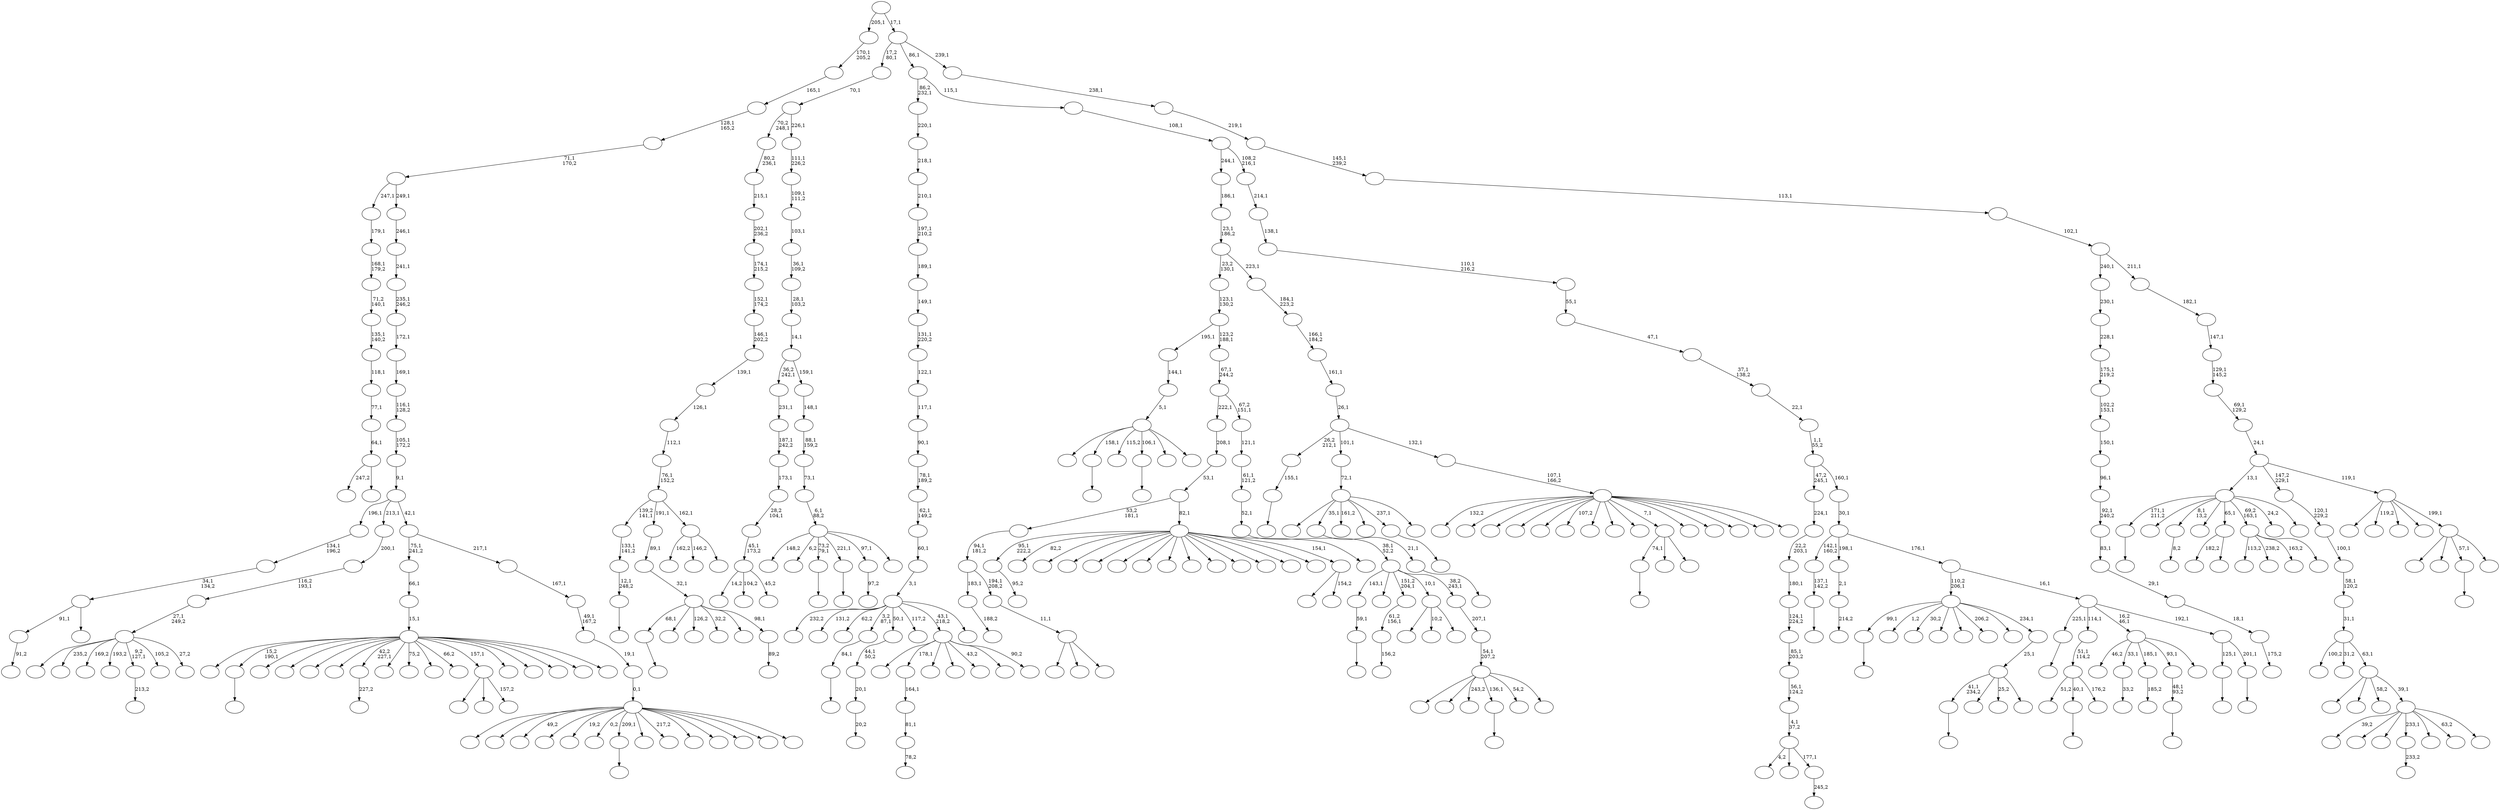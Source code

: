 digraph T {
	450 [label=""]
	449 [label=""]
	448 [label=""]
	447 [label=""]
	446 [label=""]
	445 [label=""]
	444 [label=""]
	443 [label=""]
	442 [label=""]
	441 [label=""]
	440 [label=""]
	439 [label=""]
	438 [label=""]
	437 [label=""]
	436 [label=""]
	435 [label=""]
	434 [label=""]
	433 [label=""]
	432 [label=""]
	431 [label=""]
	430 [label=""]
	429 [label=""]
	428 [label=""]
	427 [label=""]
	426 [label=""]
	425 [label=""]
	424 [label=""]
	423 [label=""]
	422 [label=""]
	421 [label=""]
	420 [label=""]
	419 [label=""]
	418 [label=""]
	417 [label=""]
	416 [label=""]
	415 [label=""]
	414 [label=""]
	413 [label=""]
	412 [label=""]
	411 [label=""]
	410 [label=""]
	409 [label=""]
	408 [label=""]
	407 [label=""]
	406 [label=""]
	405 [label=""]
	404 [label=""]
	403 [label=""]
	402 [label=""]
	401 [label=""]
	400 [label=""]
	399 [label=""]
	398 [label=""]
	397 [label=""]
	396 [label=""]
	395 [label=""]
	394 [label=""]
	393 [label=""]
	392 [label=""]
	391 [label=""]
	390 [label=""]
	389 [label=""]
	388 [label=""]
	387 [label=""]
	386 [label=""]
	385 [label=""]
	384 [label=""]
	383 [label=""]
	382 [label=""]
	381 [label=""]
	380 [label=""]
	379 [label=""]
	378 [label=""]
	377 [label=""]
	376 [label=""]
	375 [label=""]
	374 [label=""]
	373 [label=""]
	372 [label=""]
	371 [label=""]
	370 [label=""]
	369 [label=""]
	368 [label=""]
	367 [label=""]
	366 [label=""]
	365 [label=""]
	364 [label=""]
	363 [label=""]
	362 [label=""]
	361 [label=""]
	360 [label=""]
	359 [label=""]
	358 [label=""]
	357 [label=""]
	356 [label=""]
	355 [label=""]
	354 [label=""]
	353 [label=""]
	352 [label=""]
	351 [label=""]
	350 [label=""]
	349 [label=""]
	348 [label=""]
	347 [label=""]
	346 [label=""]
	345 [label=""]
	344 [label=""]
	343 [label=""]
	342 [label=""]
	341 [label=""]
	340 [label=""]
	339 [label=""]
	338 [label=""]
	337 [label=""]
	336 [label=""]
	335 [label=""]
	334 [label=""]
	333 [label=""]
	332 [label=""]
	331 [label=""]
	330 [label=""]
	329 [label=""]
	328 [label=""]
	327 [label=""]
	326 [label=""]
	325 [label=""]
	324 [label=""]
	323 [label=""]
	322 [label=""]
	321 [label=""]
	320 [label=""]
	319 [label=""]
	318 [label=""]
	317 [label=""]
	316 [label=""]
	315 [label=""]
	314 [label=""]
	313 [label=""]
	312 [label=""]
	311 [label=""]
	310 [label=""]
	309 [label=""]
	308 [label=""]
	307 [label=""]
	306 [label=""]
	305 [label=""]
	304 [label=""]
	303 [label=""]
	302 [label=""]
	301 [label=""]
	300 [label=""]
	299 [label=""]
	298 [label=""]
	297 [label=""]
	296 [label=""]
	295 [label=""]
	294 [label=""]
	293 [label=""]
	292 [label=""]
	291 [label=""]
	290 [label=""]
	289 [label=""]
	288 [label=""]
	287 [label=""]
	286 [label=""]
	285 [label=""]
	284 [label=""]
	283 [label=""]
	282 [label=""]
	281 [label=""]
	280 [label=""]
	279 [label=""]
	278 [label=""]
	277 [label=""]
	276 [label=""]
	275 [label=""]
	274 [label=""]
	273 [label=""]
	272 [label=""]
	271 [label=""]
	270 [label=""]
	269 [label=""]
	268 [label=""]
	267 [label=""]
	266 [label=""]
	265 [label=""]
	264 [label=""]
	263 [label=""]
	262 [label=""]
	261 [label=""]
	260 [label=""]
	259 [label=""]
	258 [label=""]
	257 [label=""]
	256 [label=""]
	255 [label=""]
	254 [label=""]
	253 [label=""]
	252 [label=""]
	251 [label=""]
	250 [label=""]
	249 [label=""]
	248 [label=""]
	247 [label=""]
	246 [label=""]
	245 [label=""]
	244 [label=""]
	243 [label=""]
	242 [label=""]
	241 [label=""]
	240 [label=""]
	239 [label=""]
	238 [label=""]
	237 [label=""]
	236 [label=""]
	235 [label=""]
	234 [label=""]
	233 [label=""]
	232 [label=""]
	231 [label=""]
	230 [label=""]
	229 [label=""]
	228 [label=""]
	227 [label=""]
	226 [label=""]
	225 [label=""]
	224 [label=""]
	223 [label=""]
	222 [label=""]
	221 [label=""]
	220 [label=""]
	219 [label=""]
	218 [label=""]
	217 [label=""]
	216 [label=""]
	215 [label=""]
	214 [label=""]
	213 [label=""]
	212 [label=""]
	211 [label=""]
	210 [label=""]
	209 [label=""]
	208 [label=""]
	207 [label=""]
	206 [label=""]
	205 [label=""]
	204 [label=""]
	203 [label=""]
	202 [label=""]
	201 [label=""]
	200 [label=""]
	199 [label=""]
	198 [label=""]
	197 [label=""]
	196 [label=""]
	195 [label=""]
	194 [label=""]
	193 [label=""]
	192 [label=""]
	191 [label=""]
	190 [label=""]
	189 [label=""]
	188 [label=""]
	187 [label=""]
	186 [label=""]
	185 [label=""]
	184 [label=""]
	183 [label=""]
	182 [label=""]
	181 [label=""]
	180 [label=""]
	179 [label=""]
	178 [label=""]
	177 [label=""]
	176 [label=""]
	175 [label=""]
	174 [label=""]
	173 [label=""]
	172 [label=""]
	171 [label=""]
	170 [label=""]
	169 [label=""]
	168 [label=""]
	167 [label=""]
	166 [label=""]
	165 [label=""]
	164 [label=""]
	163 [label=""]
	162 [label=""]
	161 [label=""]
	160 [label=""]
	159 [label=""]
	158 [label=""]
	157 [label=""]
	156 [label=""]
	155 [label=""]
	154 [label=""]
	153 [label=""]
	152 [label=""]
	151 [label=""]
	150 [label=""]
	149 [label=""]
	148 [label=""]
	147 [label=""]
	146 [label=""]
	145 [label=""]
	144 [label=""]
	143 [label=""]
	142 [label=""]
	141 [label=""]
	140 [label=""]
	139 [label=""]
	138 [label=""]
	137 [label=""]
	136 [label=""]
	135 [label=""]
	134 [label=""]
	133 [label=""]
	132 [label=""]
	131 [label=""]
	130 [label=""]
	129 [label=""]
	128 [label=""]
	127 [label=""]
	126 [label=""]
	125 [label=""]
	124 [label=""]
	123 [label=""]
	122 [label=""]
	121 [label=""]
	120 [label=""]
	119 [label=""]
	118 [label=""]
	117 [label=""]
	116 [label=""]
	115 [label=""]
	114 [label=""]
	113 [label=""]
	112 [label=""]
	111 [label=""]
	110 [label=""]
	109 [label=""]
	108 [label=""]
	107 [label=""]
	106 [label=""]
	105 [label=""]
	104 [label=""]
	103 [label=""]
	102 [label=""]
	101 [label=""]
	100 [label=""]
	99 [label=""]
	98 [label=""]
	97 [label=""]
	96 [label=""]
	95 [label=""]
	94 [label=""]
	93 [label=""]
	92 [label=""]
	91 [label=""]
	90 [label=""]
	89 [label=""]
	88 [label=""]
	87 [label=""]
	86 [label=""]
	85 [label=""]
	84 [label=""]
	83 [label=""]
	82 [label=""]
	81 [label=""]
	80 [label=""]
	79 [label=""]
	78 [label=""]
	77 [label=""]
	76 [label=""]
	75 [label=""]
	74 [label=""]
	73 [label=""]
	72 [label=""]
	71 [label=""]
	70 [label=""]
	69 [label=""]
	68 [label=""]
	67 [label=""]
	66 [label=""]
	65 [label=""]
	64 [label=""]
	63 [label=""]
	62 [label=""]
	61 [label=""]
	60 [label=""]
	59 [label=""]
	58 [label=""]
	57 [label=""]
	56 [label=""]
	55 [label=""]
	54 [label=""]
	53 [label=""]
	52 [label=""]
	51 [label=""]
	50 [label=""]
	49 [label=""]
	48 [label=""]
	47 [label=""]
	46 [label=""]
	45 [label=""]
	44 [label=""]
	43 [label=""]
	42 [label=""]
	41 [label=""]
	40 [label=""]
	39 [label=""]
	38 [label=""]
	37 [label=""]
	36 [label=""]
	35 [label=""]
	34 [label=""]
	33 [label=""]
	32 [label=""]
	31 [label=""]
	30 [label=""]
	29 [label=""]
	28 [label=""]
	27 [label=""]
	26 [label=""]
	25 [label=""]
	24 [label=""]
	23 [label=""]
	22 [label=""]
	21 [label=""]
	20 [label=""]
	19 [label=""]
	18 [label=""]
	17 [label=""]
	16 [label=""]
	15 [label=""]
	14 [label=""]
	13 [label=""]
	12 [label=""]
	11 [label=""]
	10 [label=""]
	9 [label=""]
	8 [label=""]
	7 [label=""]
	6 [label=""]
	5 [label=""]
	4 [label=""]
	3 [label=""]
	2 [label=""]
	1 [label=""]
	0 [label=""]
	444 -> 445 [label=""]
	440 -> 441 [label="33,2"]
	437 -> 438 [label=""]
	435 -> 436 [label=""]
	434 -> 435 [label="137,1\n142,2"]
	432 -> 433 [label=""]
	427 -> 428 [label="95,2"]
	423 -> 424 [label=""]
	416 -> 417 [label="91,2"]
	412 -> 413 [label=""]
	407 -> 408 [label="175,2"]
	406 -> 407 [label="18,1"]
	405 -> 406 [label="29,1"]
	404 -> 405 [label="83,1"]
	403 -> 404 [label="92,1\n240,2"]
	402 -> 403 [label="96,1"]
	401 -> 402 [label="150,1"]
	400 -> 401 [label="102,2\n153,1"]
	399 -> 400 [label="175,1\n219,2"]
	398 -> 399 [label="228,1"]
	397 -> 398 [label="230,1"]
	395 -> 396 [label=""]
	387 -> 388 [label=""]
	385 -> 386 [label=""]
	384 -> 385 [label="12,1\n248,2"]
	383 -> 384 [label="133,1\n141,2"]
	380 -> 381 [label=""]
	373 -> 374 [label=""]
	367 -> 368 [label="78,2"]
	366 -> 367 [label="81,1"]
	365 -> 366 [label="164,1"]
	363 -> 364 [label="97,2"]
	352 -> 353 [label=""]
	349 -> 350 [label=""]
	348 -> 349 [label="84,1"]
	341 -> 342 [label="188,2"]
	334 -> 335 [label=""]
	329 -> 330 [label=""]
	326 -> 327 [label=""]
	325 -> 326 [label="155,1"]
	322 -> 323 [label="20,2"]
	321 -> 322 [label="20,1"]
	320 -> 321 [label="44,1\n50,2"]
	318 -> 319 [label=""]
	314 -> 315 [label=""]
	313 -> 314 [label="21,1"]
	306 -> 307 [label="185,2"]
	299 -> 300 [label="213,2"]
	294 -> 420 [label=""]
	294 -> 412 [label="158,1"]
	294 -> 409 [label="115,2"]
	294 -> 395 [label="106,1"]
	294 -> 351 [label=""]
	294 -> 295 [label=""]
	293 -> 294 [label="5,1"]
	292 -> 293 [label="144,1"]
	290 -> 291 [label="8,2"]
	279 -> 280 [label="214,2"]
	278 -> 279 [label="2,1"]
	276 -> 277 [label=""]
	274 -> 275 [label="245,2"]
	273 -> 393 [label="4,2"]
	273 -> 301 [label=""]
	273 -> 274 [label="177,1"]
	272 -> 273 [label="4,1\n37,2"]
	271 -> 272 [label="56,1\n124,2"]
	270 -> 271 [label="85,1\n203,2"]
	269 -> 270 [label="124,1\n224,2"]
	268 -> 269 [label="180,1"]
	267 -> 268 [label="22,2\n203,1"]
	266 -> 267 [label="224,1"]
	264 -> 265 [label="89,2"]
	263 -> 387 [label="68,1"]
	263 -> 375 [label=""]
	263 -> 369 [label="126,2"]
	263 -> 362 [label="32,2"]
	263 -> 285 [label=""]
	263 -> 264 [label="98,1"]
	262 -> 263 [label="32,1"]
	261 -> 262 [label="89,1"]
	259 -> 260 [label="227,2"]
	256 -> 257 [label=""]
	255 -> 256 [label="59,1"]
	248 -> 373 [label="74,1"]
	248 -> 354 [label=""]
	248 -> 249 [label=""]
	245 -> 443 [label="182,2"]
	245 -> 246 [label=""]
	242 -> 416 [label="91,1"]
	242 -> 243 [label=""]
	241 -> 242 [label="34,1\n134,2"]
	240 -> 241 [label="134,1\n196,2"]
	237 -> 238 [label="233,2"]
	233 -> 410 [label="14,2"]
	233 -> 302 [label="104,2"]
	233 -> 234 [label="45,2"]
	232 -> 233 [label="45,1\n173,2"]
	231 -> 232 [label="28,2\n104,1"]
	230 -> 231 [label="173,1"]
	229 -> 230 [label="187,1\n242,2"]
	228 -> 229 [label="231,1"]
	224 -> 356 [label="162,2"]
	224 -> 287 [label="146,2"]
	224 -> 225 [label=""]
	223 -> 383 [label="139,2\n141,1"]
	223 -> 261 [label="191,1"]
	223 -> 224 [label="162,1"]
	222 -> 223 [label="76,1\n152,2"]
	221 -> 222 [label="112,1"]
	220 -> 221 [label="126,1"]
	219 -> 220 [label="139,1"]
	218 -> 219 [label="146,1\n202,2"]
	217 -> 218 [label="152,1\n174,2"]
	216 -> 217 [label="174,1\n215,2"]
	215 -> 216 [label="202,1\n236,2"]
	214 -> 215 [label="215,1"]
	213 -> 214 [label="80,2\n236,1"]
	210 -> 442 [label="51,2"]
	210 -> 329 [label="40,1"]
	210 -> 211 [label="176,2"]
	209 -> 210 [label="51,1\n114,2"]
	206 -> 207 [label=""]
	205 -> 206 [label="48,1\n93,2"]
	203 -> 449 [label="113,2"]
	203 -> 339 [label="238,2"]
	203 -> 308 [label="163,2"]
	203 -> 204 [label=""]
	196 -> 358 [label=""]
	196 -> 244 [label=""]
	196 -> 197 [label="157,2"]
	191 -> 192 [label="156,2"]
	190 -> 191 [label="61,2\n156,1"]
	188 -> 189 [label=""]
	179 -> 334 [label="41,1\n234,2"]
	179 -> 305 [label=""]
	179 -> 288 [label="25,2"]
	179 -> 180 [label=""]
	178 -> 179 [label="25,1"]
	177 -> 423 [label="99,1"]
	177 -> 418 [label="1,2"]
	177 -> 392 [label="30,2"]
	177 -> 357 [label=""]
	177 -> 344 [label=""]
	177 -> 282 [label="206,2"]
	177 -> 227 [label=""]
	177 -> 178 [label="234,1"]
	170 -> 371 [label=""]
	170 -> 324 [label="10,2"]
	170 -> 171 [label=""]
	168 -> 391 [label=""]
	168 -> 313 [label="35,1"]
	168 -> 284 [label="161,2"]
	168 -> 251 [label=""]
	168 -> 188 [label="237,1"]
	168 -> 169 [label=""]
	167 -> 168 [label="72,1"]
	165 -> 166 [label=""]
	163 -> 437 [label="171,1\n211,2"]
	163 -> 309 [label=""]
	163 -> 290 [label="8,1\n13,2"]
	163 -> 250 [label=""]
	163 -> 245 [label="65,1"]
	163 -> 203 [label="69,2\n163,1"]
	163 -> 181 [label="24,2"]
	163 -> 164 [label=""]
	160 -> 340 [label=""]
	160 -> 161 [label="154,2"]
	158 -> 429 [label=""]
	158 -> 421 [label="235,2"]
	158 -> 370 [label="169,2"]
	158 -> 310 [label="193,2"]
	158 -> 299 [label="9,2\n127,1"]
	158 -> 297 [label="105,2"]
	158 -> 159 [label="27,2"]
	157 -> 158 [label="27,1\n249,2"]
	156 -> 157 [label="116,2\n193,1"]
	155 -> 156 [label="200,1"]
	151 -> 152 [label=""]
	149 -> 414 [label=""]
	149 -> 377 [label=""]
	149 -> 150 [label=""]
	148 -> 149 [label="11,1"]
	147 -> 341 [label="183,1"]
	147 -> 148 [label="194,1\n208,2"]
	146 -> 147 [label="94,1\n181,2"]
	144 -> 425 [label=""]
	144 -> 380 [label="15,2\n190,1"]
	144 -> 359 [label=""]
	144 -> 337 [label=""]
	144 -> 328 [label=""]
	144 -> 289 [label=""]
	144 -> 259 [label="42,2\n227,1"]
	144 -> 247 [label=""]
	144 -> 236 [label="75,2"]
	144 -> 235 [label=""]
	144 -> 202 [label="66,2"]
	144 -> 196 [label="157,1"]
	144 -> 185 [label=""]
	144 -> 184 [label=""]
	144 -> 154 [label=""]
	144 -> 153 [label=""]
	144 -> 145 [label=""]
	143 -> 144 [label="15,1"]
	142 -> 143 [label="66,1"]
	140 -> 446 [label="46,2"]
	140 -> 440 [label="33,1"]
	140 -> 306 [label="185,1"]
	140 -> 205 [label="93,1"]
	140 -> 141 [label=""]
	138 -> 378 [label="247,2"]
	138 -> 139 [label=""]
	137 -> 138 [label="64,1"]
	136 -> 137 [label="77,1"]
	135 -> 136 [label="118,1"]
	134 -> 135 [label="135,1\n140,2"]
	133 -> 134 [label="71,2\n140,1"]
	132 -> 133 [label="168,1\n179,2"]
	131 -> 132 [label="179,1"]
	128 -> 390 [label=""]
	128 -> 365 [label="178,1"]
	128 -> 338 [label=""]
	128 -> 316 [label=""]
	128 -> 226 [label="43,2"]
	128 -> 199 [label=""]
	128 -> 129 [label="90,2"]
	126 -> 450 [label="148,2"]
	126 -> 448 [label="6,2"]
	126 -> 444 [label="73,2\n79,1"]
	126 -> 432 [label="221,1"]
	126 -> 363 [label="97,1"]
	126 -> 127 [label=""]
	125 -> 126 [label="6,1\n88,2"]
	124 -> 125 [label="73,1"]
	123 -> 124 [label="88,1\n159,2"]
	122 -> 123 [label="148,1"]
	121 -> 228 [label="36,2\n242,1"]
	121 -> 122 [label="159,1"]
	120 -> 121 [label="14,1"]
	119 -> 120 [label="28,1\n103,2"]
	118 -> 119 [label="36,1\n109,2"]
	117 -> 118 [label="103,1"]
	116 -> 117 [label="109,1\n111,2"]
	115 -> 116 [label="111,1\n226,2"]
	114 -> 213 [label="70,2\n248,1"]
	114 -> 115 [label="226,1"]
	113 -> 114 [label="70,1"]
	111 -> 430 [label=""]
	111 -> 419 [label=""]
	111 -> 389 [label="49,2"]
	111 -> 361 [label=""]
	111 -> 346 [label="19,2"]
	111 -> 333 [label="0,2"]
	111 -> 318 [label="209,1"]
	111 -> 298 [label=""]
	111 -> 283 [label="217,2"]
	111 -> 186 [label=""]
	111 -> 183 [label=""]
	111 -> 176 [label=""]
	111 -> 173 [label=""]
	111 -> 112 [label=""]
	110 -> 111 [label="0,1"]
	109 -> 110 [label="19,1"]
	108 -> 109 [label="49,1\n167,2"]
	107 -> 108 [label="167,1"]
	106 -> 142 [label="75,1\n241,2"]
	106 -> 107 [label="217,1"]
	105 -> 240 [label="196,1"]
	105 -> 155 [label="213,1"]
	105 -> 106 [label="42,1"]
	104 -> 105 [label="9,1"]
	103 -> 104 [label="105,1\n172,2"]
	102 -> 103 [label="116,1\n128,2"]
	101 -> 102 [label="169,1"]
	100 -> 101 [label="172,1"]
	99 -> 100 [label="235,1\n246,2"]
	98 -> 99 [label="241,1"]
	97 -> 98 [label="246,1"]
	96 -> 131 [label="247,1"]
	96 -> 97 [label="249,1"]
	95 -> 96 [label="71,1\n170,2"]
	94 -> 95 [label="128,1\n165,2"]
	93 -> 94 [label="165,1"]
	92 -> 93 [label="170,1\n205,2"]
	90 -> 427 [label="95,1\n222,2"]
	90 -> 422 [label="82,2"]
	90 -> 355 [label=""]
	90 -> 336 [label=""]
	90 -> 332 [label=""]
	90 -> 312 [label=""]
	90 -> 286 [label=""]
	90 -> 253 [label=""]
	90 -> 252 [label=""]
	90 -> 200 [label=""]
	90 -> 187 [label=""]
	90 -> 175 [label=""]
	90 -> 174 [label=""]
	90 -> 172 [label=""]
	90 -> 160 [label="154,1"]
	90 -> 91 [label=""]
	89 -> 146 [label="53,2\n181,1"]
	89 -> 90 [label="82,1"]
	88 -> 89 [label="53,1"]
	87 -> 88 [label="208,1"]
	84 -> 311 [label=""]
	84 -> 198 [label=""]
	84 -> 182 [label="243,2"]
	84 -> 151 [label="136,1"]
	84 -> 130 [label="54,2"]
	84 -> 85 [label=""]
	83 -> 84 [label="54,1\n207,2"]
	82 -> 83 [label="207,1"]
	81 -> 255 [label="143,1"]
	81 -> 254 [label=""]
	81 -> 190 [label="151,2\n204,1"]
	81 -> 170 [label="10,1"]
	81 -> 82 [label="38,2\n243,1"]
	80 -> 81 [label="38,1\n52,2"]
	79 -> 80 [label="52,1"]
	78 -> 79 [label="61,1\n121,2"]
	77 -> 78 [label="121,1"]
	76 -> 87 [label="222,1"]
	76 -> 77 [label="67,2\n151,1"]
	75 -> 76 [label="67,1\n244,2"]
	74 -> 292 [label="195,1"]
	74 -> 75 [label="123,2\n188,1"]
	73 -> 74 [label="123,1\n130,2"]
	71 -> 447 [label="132,2"]
	71 -> 439 [label=""]
	71 -> 426 [label=""]
	71 -> 415 [label=""]
	71 -> 411 [label=""]
	71 -> 379 [label="107,2"]
	71 -> 304 [label=""]
	71 -> 303 [label=""]
	71 -> 296 [label=""]
	71 -> 248 [label="7,1"]
	71 -> 201 [label=""]
	71 -> 195 [label=""]
	71 -> 193 [label=""]
	71 -> 86 [label=""]
	71 -> 72 [label=""]
	70 -> 71 [label="107,1\n166,2"]
	69 -> 325 [label="26,2\n212,1"]
	69 -> 167 [label="101,1"]
	69 -> 70 [label="132,1"]
	68 -> 69 [label="26,1"]
	67 -> 68 [label="161,1"]
	66 -> 67 [label="166,1\n184,2"]
	65 -> 66 [label="184,1\n223,2"]
	64 -> 73 [label="23,2\n130,1"]
	64 -> 65 [label="223,1"]
	63 -> 64 [label="23,1\n186,2"]
	62 -> 63 [label="186,1"]
	60 -> 431 [label="232,2"]
	60 -> 382 [label="131,2"]
	60 -> 360 [label="62,2"]
	60 -> 348 [label="3,2\n87,1"]
	60 -> 320 [label="50,1"]
	60 -> 194 [label="117,2"]
	60 -> 128 [label="43,1\n218,2"]
	60 -> 61 [label=""]
	59 -> 60 [label="3,1"]
	58 -> 59 [label="60,1"]
	57 -> 58 [label="62,1\n149,2"]
	56 -> 57 [label="78,1\n189,2"]
	55 -> 56 [label="90,1"]
	54 -> 55 [label="117,1"]
	53 -> 54 [label="122,1"]
	52 -> 53 [label="131,1\n220,2"]
	51 -> 52 [label="149,1"]
	50 -> 51 [label="189,1"]
	49 -> 50 [label="197,1\n210,2"]
	48 -> 49 [label="210,1"]
	47 -> 48 [label="218,1"]
	46 -> 47 [label="220,1"]
	44 -> 376 [label="39,2"]
	44 -> 343 [label=""]
	44 -> 281 [label=""]
	44 -> 237 [label="233,1"]
	44 -> 212 [label=""]
	44 -> 162 [label="63,2"]
	44 -> 45 [label=""]
	43 -> 347 [label=""]
	43 -> 345 [label=""]
	43 -> 208 [label="58,2"]
	43 -> 44 [label="39,1"]
	42 -> 372 [label="100,2"]
	42 -> 331 [label="31,2"]
	42 -> 43 [label="63,1"]
	41 -> 42 [label="31,1"]
	40 -> 41 [label="58,1\n120,2"]
	39 -> 40 [label="100,1"]
	38 -> 39 [label="120,1\n229,2"]
	34 -> 35 [label=""]
	33 -> 352 [label="125,1"]
	33 -> 34 [label="201,1"]
	32 -> 276 [label="225,1"]
	32 -> 209 [label="114,1"]
	32 -> 140 [label="16,2\n46,1"]
	32 -> 33 [label="192,1"]
	31 -> 177 [label="110,2\n206,1"]
	31 -> 32 [label="16,1"]
	30 -> 434 [label="142,1\n160,2"]
	30 -> 278 [label="198,1"]
	30 -> 31 [label="176,1"]
	29 -> 30 [label="30,1"]
	28 -> 266 [label="47,2\n245,1"]
	28 -> 29 [label="160,1"]
	27 -> 28 [label="1,1\n55,2"]
	26 -> 27 [label="22,1"]
	25 -> 26 [label="37,1\n138,2"]
	24 -> 25 [label="47,1"]
	23 -> 24 [label="55,1"]
	22 -> 23 [label="110,1\n216,2"]
	21 -> 22 [label="138,1"]
	20 -> 21 [label="214,1"]
	19 -> 62 [label="244,1"]
	19 -> 20 [label="108,2\n216,1"]
	18 -> 19 [label="108,1"]
	17 -> 46 [label="86,2\n232,1"]
	17 -> 18 [label="115,1"]
	15 -> 258 [label=""]
	15 -> 239 [label=""]
	15 -> 165 [label="57,1"]
	15 -> 16 [label=""]
	14 -> 394 [label=""]
	14 -> 317 [label="119,2"]
	14 -> 37 [label=""]
	14 -> 36 [label=""]
	14 -> 15 [label="199,1"]
	13 -> 163 [label="13,1"]
	13 -> 38 [label="147,2\n229,1"]
	13 -> 14 [label="119,1"]
	12 -> 13 [label="24,1"]
	11 -> 12 [label="69,1\n129,2"]
	10 -> 11 [label="129,1\n145,2"]
	9 -> 10 [label="147,1"]
	8 -> 9 [label="182,1"]
	7 -> 397 [label="240,1"]
	7 -> 8 [label="211,1"]
	6 -> 7 [label="102,1"]
	5 -> 6 [label="113,1"]
	4 -> 5 [label="145,1\n239,2"]
	3 -> 4 [label="219,1"]
	2 -> 3 [label="238,1"]
	1 -> 113 [label="17,2\n80,1"]
	1 -> 17 [label="86,1"]
	1 -> 2 [label="239,1"]
	0 -> 92 [label="205,1"]
	0 -> 1 [label="17,1"]
}
